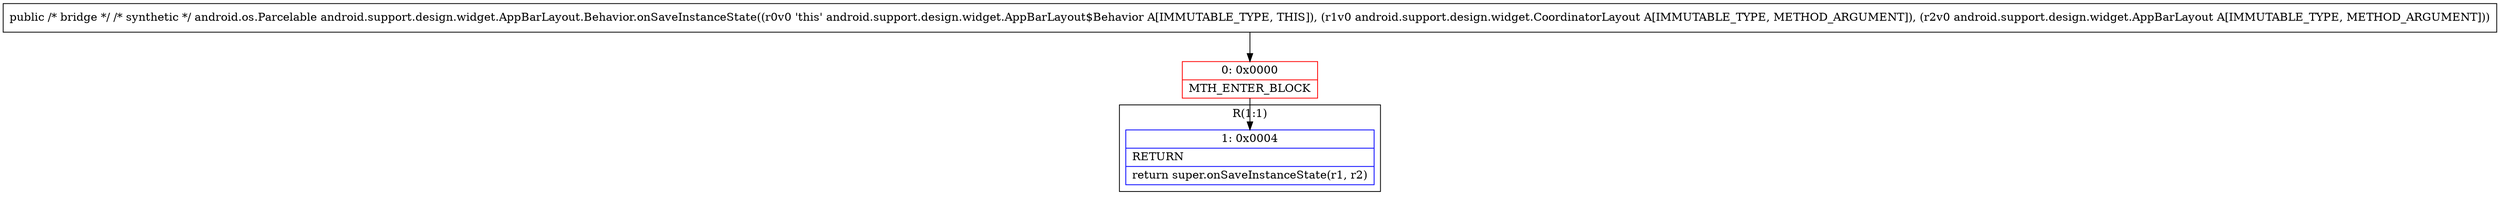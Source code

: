 digraph "CFG forandroid.support.design.widget.AppBarLayout.Behavior.onSaveInstanceState(Landroid\/support\/design\/widget\/CoordinatorLayout;Landroid\/support\/design\/widget\/AppBarLayout;)Landroid\/os\/Parcelable;" {
subgraph cluster_Region_1220433028 {
label = "R(1:1)";
node [shape=record,color=blue];
Node_1 [shape=record,label="{1\:\ 0x0004|RETURN\l|return super.onSaveInstanceState(r1, r2)\l}"];
}
Node_0 [shape=record,color=red,label="{0\:\ 0x0000|MTH_ENTER_BLOCK\l}"];
MethodNode[shape=record,label="{public \/* bridge *\/ \/* synthetic *\/ android.os.Parcelable android.support.design.widget.AppBarLayout.Behavior.onSaveInstanceState((r0v0 'this' android.support.design.widget.AppBarLayout$Behavior A[IMMUTABLE_TYPE, THIS]), (r1v0 android.support.design.widget.CoordinatorLayout A[IMMUTABLE_TYPE, METHOD_ARGUMENT]), (r2v0 android.support.design.widget.AppBarLayout A[IMMUTABLE_TYPE, METHOD_ARGUMENT])) }"];
MethodNode -> Node_0;
Node_0 -> Node_1;
}

